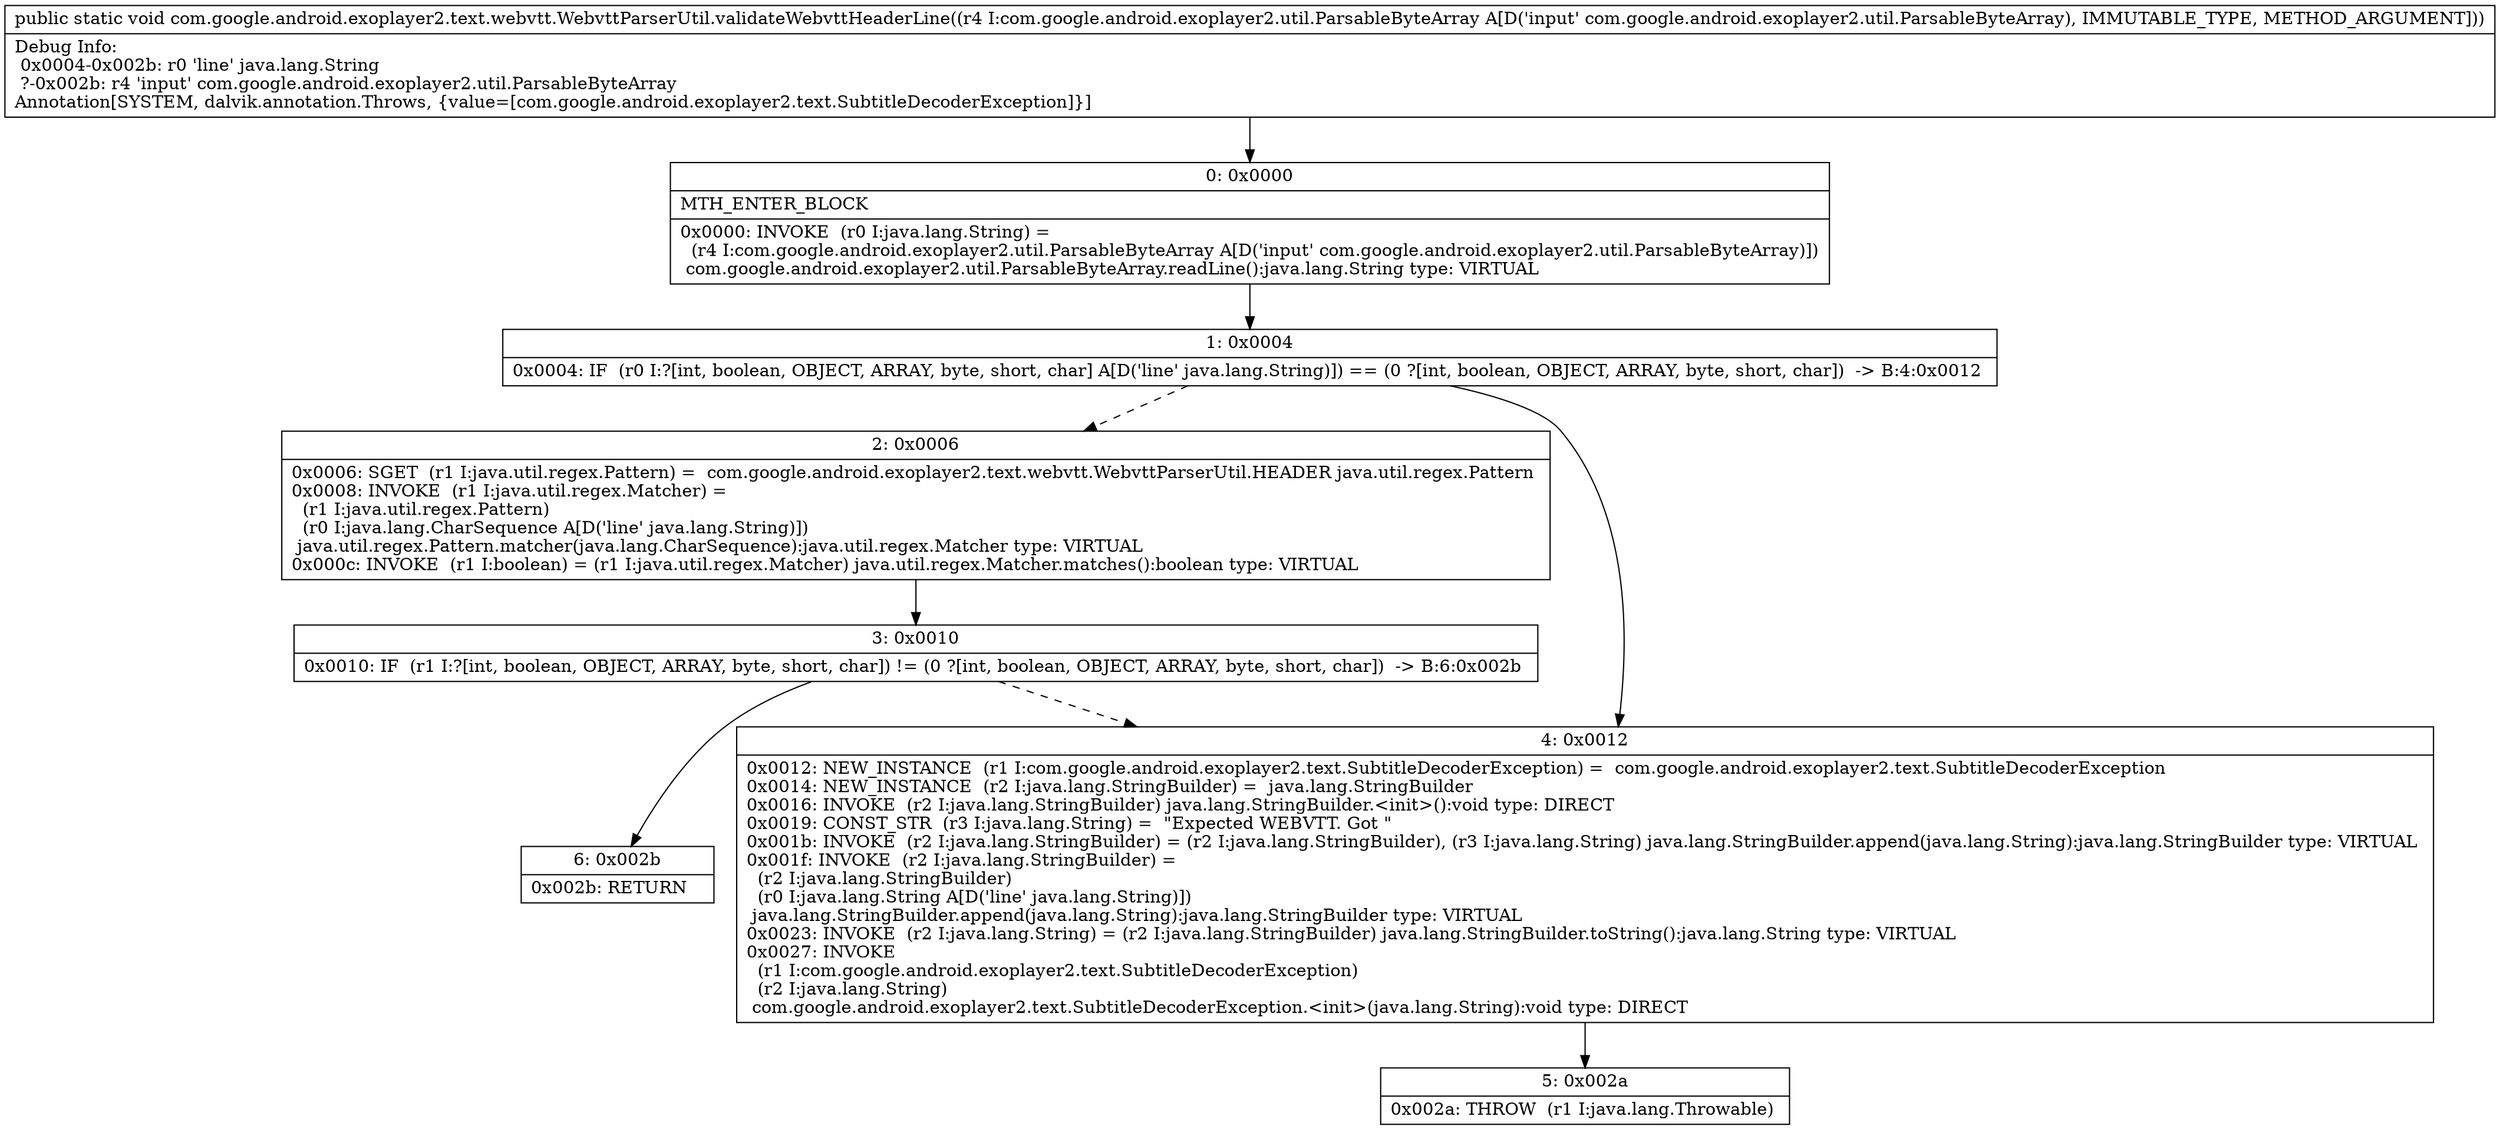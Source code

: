 digraph "CFG forcom.google.android.exoplayer2.text.webvtt.WebvttParserUtil.validateWebvttHeaderLine(Lcom\/google\/android\/exoplayer2\/util\/ParsableByteArray;)V" {
Node_0 [shape=record,label="{0\:\ 0x0000|MTH_ENTER_BLOCK\l|0x0000: INVOKE  (r0 I:java.lang.String) = \l  (r4 I:com.google.android.exoplayer2.util.ParsableByteArray A[D('input' com.google.android.exoplayer2.util.ParsableByteArray)])\l com.google.android.exoplayer2.util.ParsableByteArray.readLine():java.lang.String type: VIRTUAL \l}"];
Node_1 [shape=record,label="{1\:\ 0x0004|0x0004: IF  (r0 I:?[int, boolean, OBJECT, ARRAY, byte, short, char] A[D('line' java.lang.String)]) == (0 ?[int, boolean, OBJECT, ARRAY, byte, short, char])  \-\> B:4:0x0012 \l}"];
Node_2 [shape=record,label="{2\:\ 0x0006|0x0006: SGET  (r1 I:java.util.regex.Pattern) =  com.google.android.exoplayer2.text.webvtt.WebvttParserUtil.HEADER java.util.regex.Pattern \l0x0008: INVOKE  (r1 I:java.util.regex.Matcher) = \l  (r1 I:java.util.regex.Pattern)\l  (r0 I:java.lang.CharSequence A[D('line' java.lang.String)])\l java.util.regex.Pattern.matcher(java.lang.CharSequence):java.util.regex.Matcher type: VIRTUAL \l0x000c: INVOKE  (r1 I:boolean) = (r1 I:java.util.regex.Matcher) java.util.regex.Matcher.matches():boolean type: VIRTUAL \l}"];
Node_3 [shape=record,label="{3\:\ 0x0010|0x0010: IF  (r1 I:?[int, boolean, OBJECT, ARRAY, byte, short, char]) != (0 ?[int, boolean, OBJECT, ARRAY, byte, short, char])  \-\> B:6:0x002b \l}"];
Node_4 [shape=record,label="{4\:\ 0x0012|0x0012: NEW_INSTANCE  (r1 I:com.google.android.exoplayer2.text.SubtitleDecoderException) =  com.google.android.exoplayer2.text.SubtitleDecoderException \l0x0014: NEW_INSTANCE  (r2 I:java.lang.StringBuilder) =  java.lang.StringBuilder \l0x0016: INVOKE  (r2 I:java.lang.StringBuilder) java.lang.StringBuilder.\<init\>():void type: DIRECT \l0x0019: CONST_STR  (r3 I:java.lang.String) =  \"Expected WEBVTT. Got \" \l0x001b: INVOKE  (r2 I:java.lang.StringBuilder) = (r2 I:java.lang.StringBuilder), (r3 I:java.lang.String) java.lang.StringBuilder.append(java.lang.String):java.lang.StringBuilder type: VIRTUAL \l0x001f: INVOKE  (r2 I:java.lang.StringBuilder) = \l  (r2 I:java.lang.StringBuilder)\l  (r0 I:java.lang.String A[D('line' java.lang.String)])\l java.lang.StringBuilder.append(java.lang.String):java.lang.StringBuilder type: VIRTUAL \l0x0023: INVOKE  (r2 I:java.lang.String) = (r2 I:java.lang.StringBuilder) java.lang.StringBuilder.toString():java.lang.String type: VIRTUAL \l0x0027: INVOKE  \l  (r1 I:com.google.android.exoplayer2.text.SubtitleDecoderException)\l  (r2 I:java.lang.String)\l com.google.android.exoplayer2.text.SubtitleDecoderException.\<init\>(java.lang.String):void type: DIRECT \l}"];
Node_5 [shape=record,label="{5\:\ 0x002a|0x002a: THROW  (r1 I:java.lang.Throwable) \l}"];
Node_6 [shape=record,label="{6\:\ 0x002b|0x002b: RETURN   \l}"];
MethodNode[shape=record,label="{public static void com.google.android.exoplayer2.text.webvtt.WebvttParserUtil.validateWebvttHeaderLine((r4 I:com.google.android.exoplayer2.util.ParsableByteArray A[D('input' com.google.android.exoplayer2.util.ParsableByteArray), IMMUTABLE_TYPE, METHOD_ARGUMENT]))  | Debug Info:\l  0x0004\-0x002b: r0 'line' java.lang.String\l  ?\-0x002b: r4 'input' com.google.android.exoplayer2.util.ParsableByteArray\lAnnotation[SYSTEM, dalvik.annotation.Throws, \{value=[com.google.android.exoplayer2.text.SubtitleDecoderException]\}]\l}"];
MethodNode -> Node_0;
Node_0 -> Node_1;
Node_1 -> Node_2[style=dashed];
Node_1 -> Node_4;
Node_2 -> Node_3;
Node_3 -> Node_4[style=dashed];
Node_3 -> Node_6;
Node_4 -> Node_5;
}

